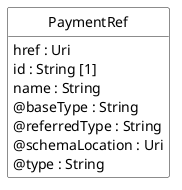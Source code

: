 @startuml
hide circle
hide methods
hide stereotype
show <<Enumeration>> stereotype
skinparam class {
   BackgroundColor<<Enumeration>> #E6F5F7
   BackgroundColor<<Ref>> #FFFFE0
   BackgroundColor<<Pivot>> #FFFFFFF
   BackgroundColor<<SimpleType>> #E2F0DA
   BackgroundColor #FCF2E3
}

class PaymentRef <<Pivot>> {
    href : Uri
    id : String [1]
    name : String
    @baseType : String
    @referredType : String
    @schemaLocation : Uri
    @type : String
}


@enduml